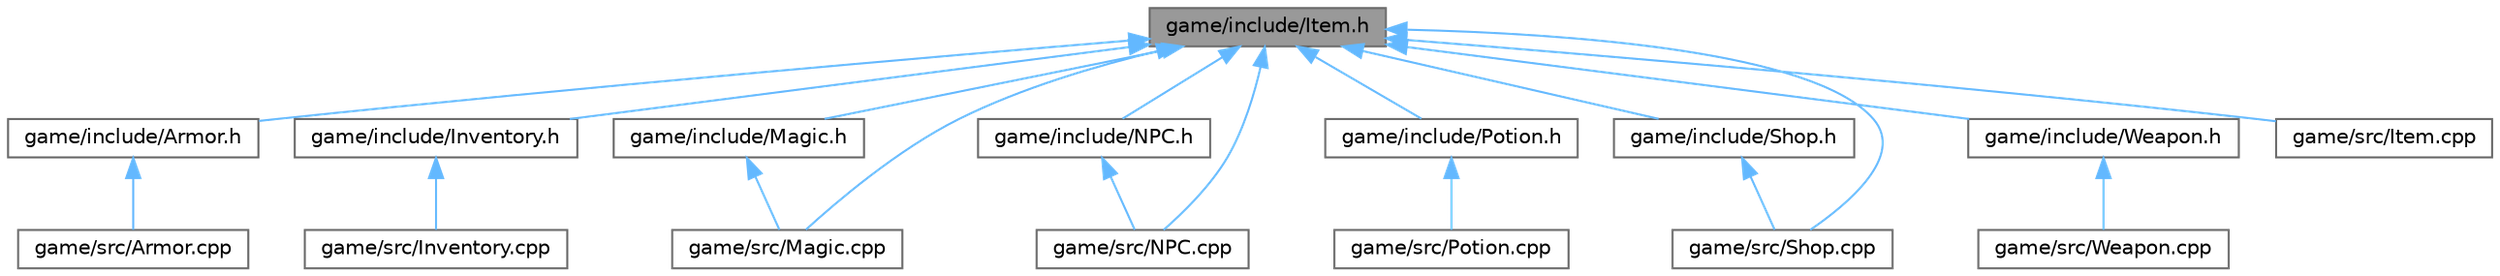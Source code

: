 digraph "game/include/Item.h"
{
 // LATEX_PDF_SIZE
  bgcolor="transparent";
  edge [fontname=Helvetica,fontsize=10,labelfontname=Helvetica,labelfontsize=10];
  node [fontname=Helvetica,fontsize=10,shape=box,height=0.2,width=0.4];
  Node1 [id="Node000001",label="game/include/Item.h",height=0.2,width=0.4,color="gray40", fillcolor="grey60", style="filled", fontcolor="black",tooltip="Base item class."];
  Node1 -> Node2 [id="edge1_Node000001_Node000002",dir="back",color="steelblue1",style="solid",tooltip=" "];
  Node2 [id="Node000002",label="game/include/Armor.h",height=0.2,width=0.4,color="grey40", fillcolor="white", style="filled",URL="$Armor_8h.html",tooltip="Armor item class."];
  Node2 -> Node3 [id="edge2_Node000002_Node000003",dir="back",color="steelblue1",style="solid",tooltip=" "];
  Node3 [id="Node000003",label="game/src/Armor.cpp",height=0.2,width=0.4,color="grey40", fillcolor="white", style="filled",URL="$Armor_8cpp.html",tooltip=" "];
  Node1 -> Node4 [id="edge3_Node000001_Node000004",dir="back",color="steelblue1",style="solid",tooltip=" "];
  Node4 [id="Node000004",label="game/include/Inventory.h",height=0.2,width=0.4,color="grey40", fillcolor="white", style="filled",URL="$Inventory_8h.html",tooltip="Player inventory management class."];
  Node4 -> Node5 [id="edge4_Node000004_Node000005",dir="back",color="steelblue1",style="solid",tooltip=" "];
  Node5 [id="Node000005",label="game/src/Inventory.cpp",height=0.2,width=0.4,color="grey40", fillcolor="white", style="filled",URL="$Inventory_8cpp.html",tooltip=" "];
  Node1 -> Node6 [id="edge5_Node000001_Node000006",dir="back",color="steelblue1",style="solid",tooltip=" "];
  Node6 [id="Node000006",label="game/include/Magic.h",height=0.2,width=0.4,color="grey40", fillcolor="white", style="filled",URL="$Magic_8h.html",tooltip="Magic spells class."];
  Node6 -> Node7 [id="edge6_Node000006_Node000007",dir="back",color="steelblue1",style="solid",tooltip=" "];
  Node7 [id="Node000007",label="game/src/Magic.cpp",height=0.2,width=0.4,color="grey40", fillcolor="white", style="filled",URL="$Magic_8cpp.html",tooltip=" "];
  Node1 -> Node8 [id="edge7_Node000001_Node000008",dir="back",color="steelblue1",style="solid",tooltip=" "];
  Node8 [id="Node000008",label="game/include/NPC.h",height=0.2,width=0.4,color="grey40", fillcolor="white", style="filled",URL="$NPC_8h.html",tooltip="Non-player character class."];
  Node8 -> Node9 [id="edge8_Node000008_Node000009",dir="back",color="steelblue1",style="solid",tooltip=" "];
  Node9 [id="Node000009",label="game/src/NPC.cpp",height=0.2,width=0.4,color="grey40", fillcolor="white", style="filled",URL="$NPC_8cpp.html",tooltip=" "];
  Node1 -> Node10 [id="edge9_Node000001_Node000010",dir="back",color="steelblue1",style="solid",tooltip=" "];
  Node10 [id="Node000010",label="game/include/Potion.h",height=0.2,width=0.4,color="grey40", fillcolor="white", style="filled",URL="$Potion_8h.html",tooltip="Potion item class."];
  Node10 -> Node11 [id="edge10_Node000010_Node000011",dir="back",color="steelblue1",style="solid",tooltip=" "];
  Node11 [id="Node000011",label="game/src/Potion.cpp",height=0.2,width=0.4,color="grey40", fillcolor="white", style="filled",URL="$Potion_8cpp.html",tooltip=" "];
  Node1 -> Node12 [id="edge11_Node000001_Node000012",dir="back",color="steelblue1",style="solid",tooltip=" "];
  Node12 [id="Node000012",label="game/include/Shop.h",height=0.2,width=0.4,color="grey40", fillcolor="white", style="filled",URL="$Shop_8h.html",tooltip="Shop trading system class."];
  Node12 -> Node13 [id="edge12_Node000012_Node000013",dir="back",color="steelblue1",style="solid",tooltip=" "];
  Node13 [id="Node000013",label="game/src/Shop.cpp",height=0.2,width=0.4,color="grey40", fillcolor="white", style="filled",URL="$Shop_8cpp.html",tooltip=" "];
  Node1 -> Node14 [id="edge13_Node000001_Node000014",dir="back",color="steelblue1",style="solid",tooltip=" "];
  Node14 [id="Node000014",label="game/include/Weapon.h",height=0.2,width=0.4,color="grey40", fillcolor="white", style="filled",URL="$Weapon_8h.html",tooltip="Weapon item class."];
  Node14 -> Node15 [id="edge14_Node000014_Node000015",dir="back",color="steelblue1",style="solid",tooltip=" "];
  Node15 [id="Node000015",label="game/src/Weapon.cpp",height=0.2,width=0.4,color="grey40", fillcolor="white", style="filled",URL="$Weapon_8cpp.html",tooltip="Implementation of the weapon class."];
  Node1 -> Node16 [id="edge15_Node000001_Node000016",dir="back",color="steelblue1",style="solid",tooltip=" "];
  Node16 [id="Node000016",label="game/src/Item.cpp",height=0.2,width=0.4,color="grey40", fillcolor="white", style="filled",URL="$Item_8cpp.html",tooltip="Implementation of the base item class."];
  Node1 -> Node7 [id="edge16_Node000001_Node000007",dir="back",color="steelblue1",style="solid",tooltip=" "];
  Node1 -> Node9 [id="edge17_Node000001_Node000009",dir="back",color="steelblue1",style="solid",tooltip=" "];
  Node1 -> Node13 [id="edge18_Node000001_Node000013",dir="back",color="steelblue1",style="solid",tooltip=" "];
}
